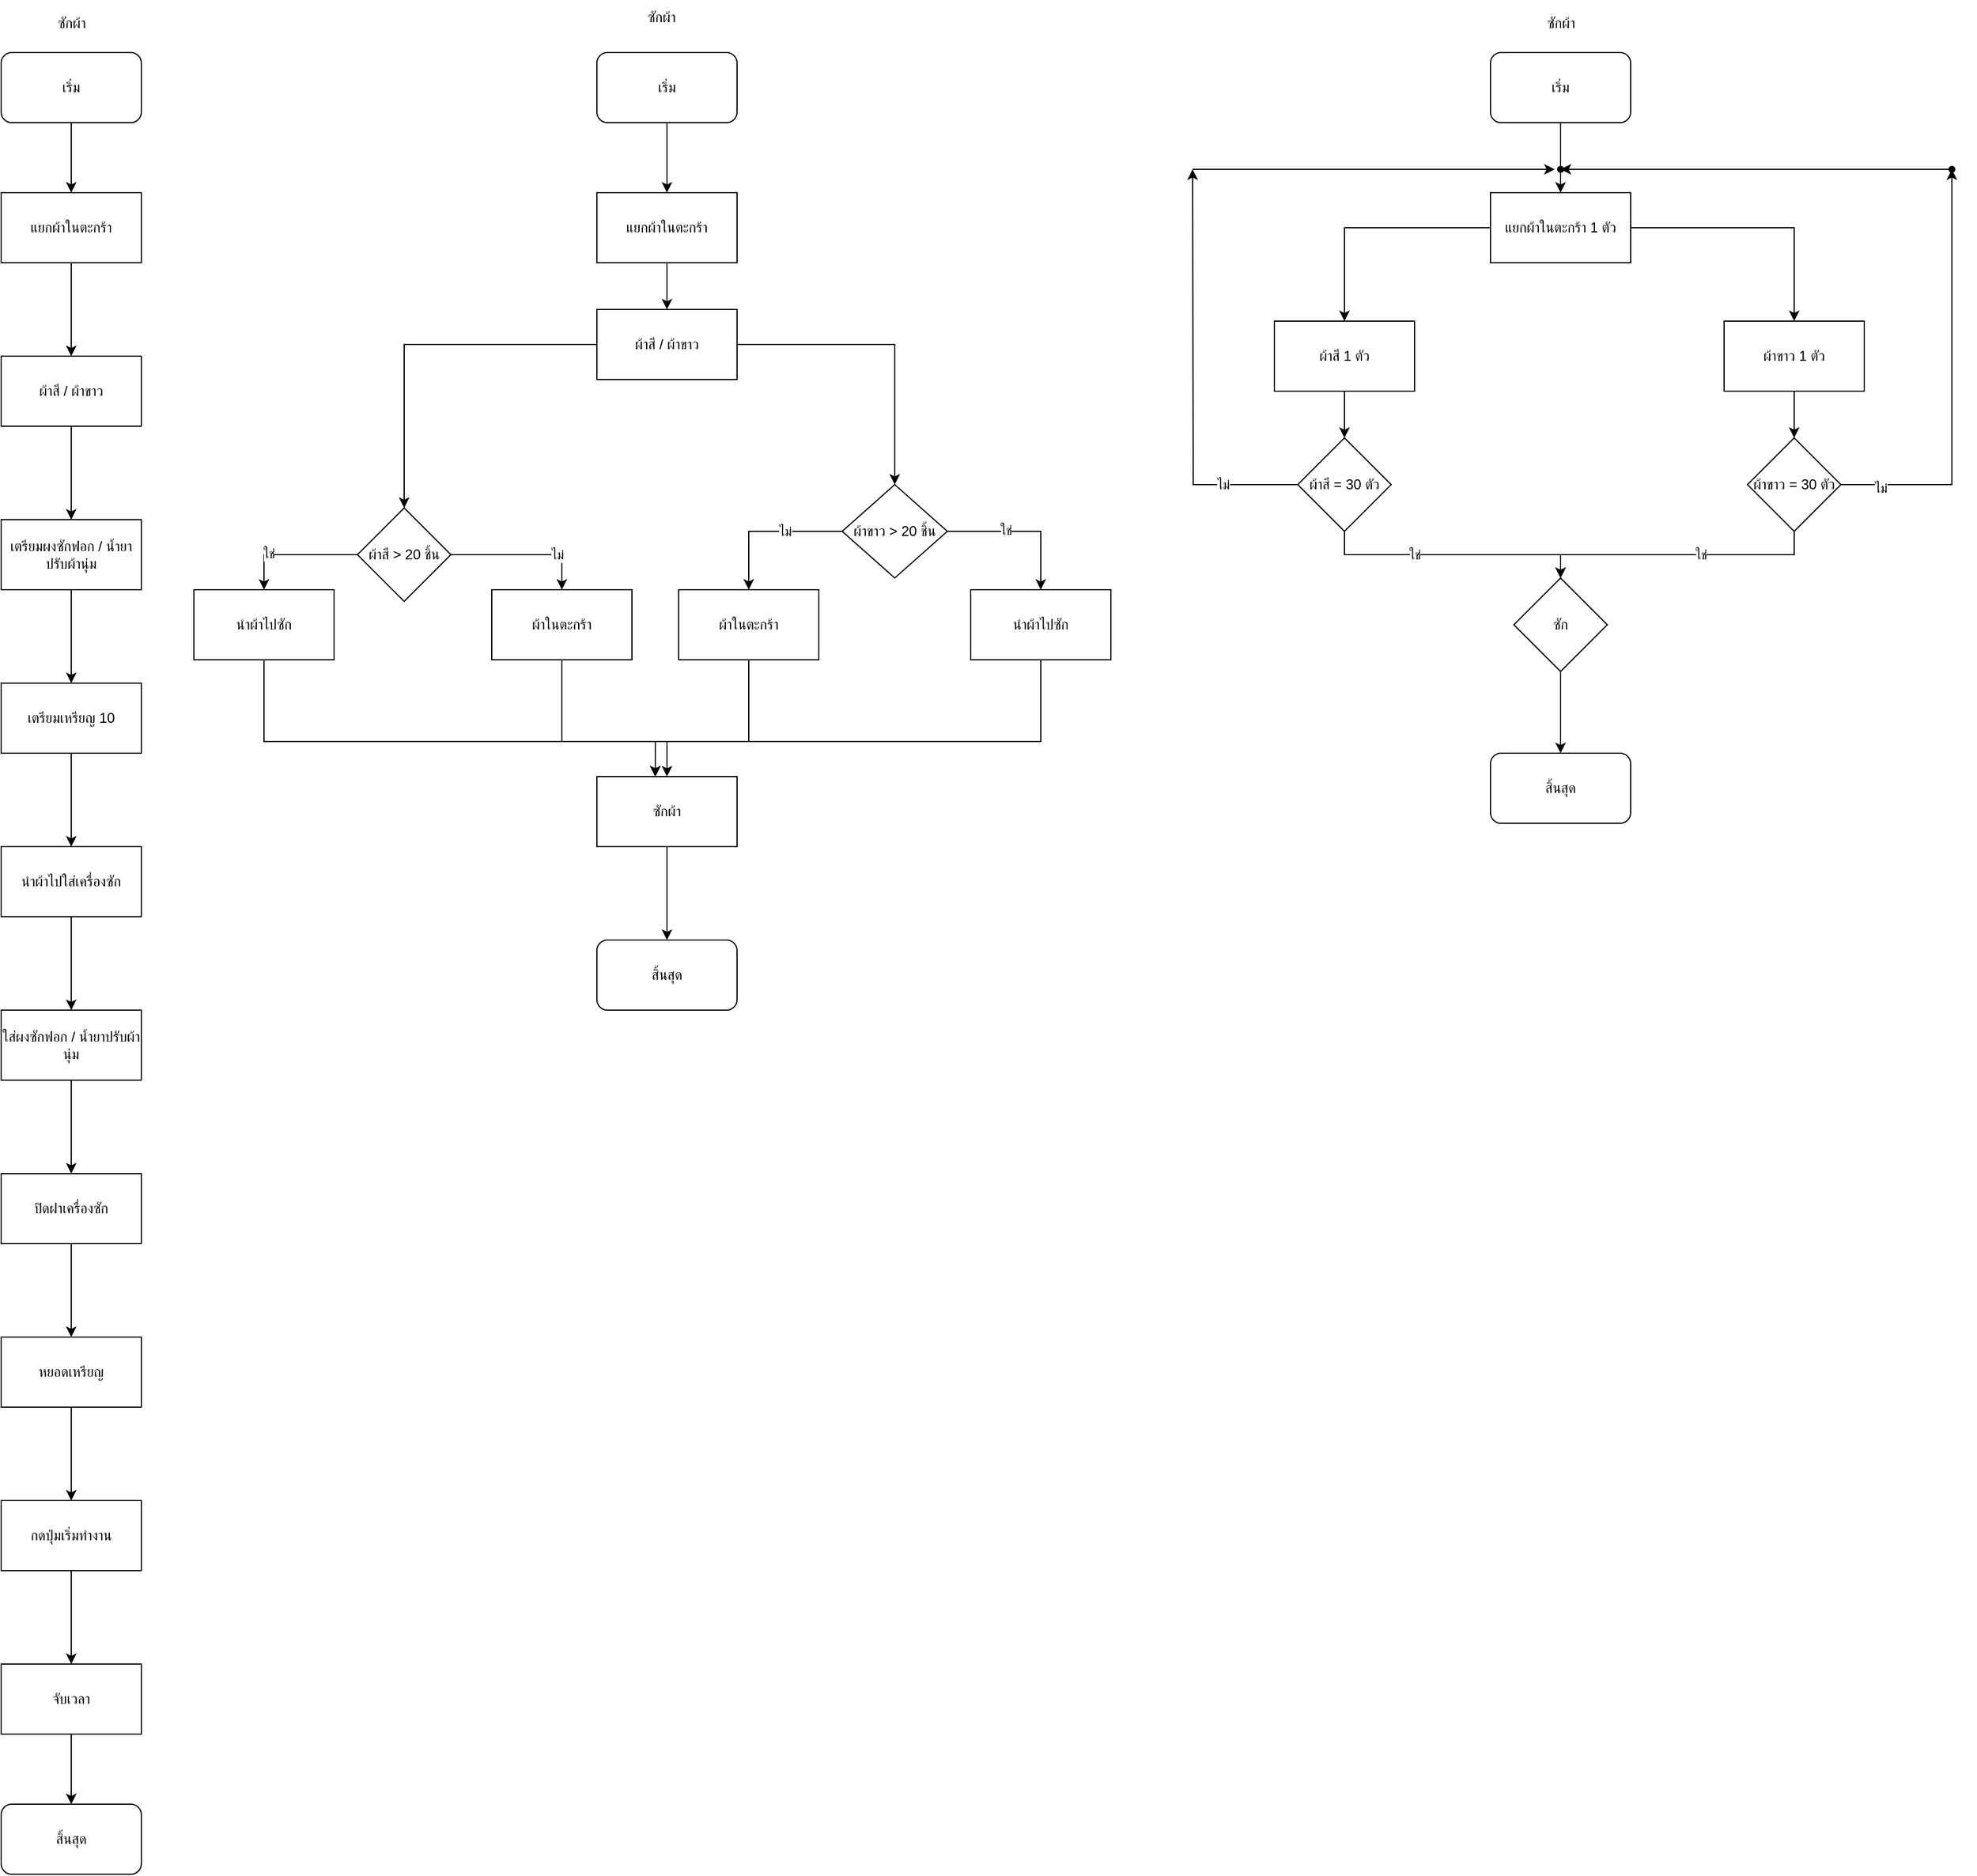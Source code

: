 <mxfile version="20.6.0" type="github">
  <diagram id="jxg-HNQChAcuZw3VS6Dw" name="Page-1">
    <mxGraphModel dx="1447" dy="803" grid="1" gridSize="10" guides="1" tooltips="1" connect="1" arrows="1" fold="1" page="1" pageScale="1" pageWidth="850" pageHeight="1100" math="0" shadow="0">
      <root>
        <mxCell id="0" />
        <mxCell id="1" parent="0" />
        <mxCell id="NDdD4gms6zNJALL_X05b-5" value="" style="edgeStyle=orthogonalEdgeStyle;rounded=0;orthogonalLoop=1;jettySize=auto;html=1;" edge="1" parent="1" source="NDdD4gms6zNJALL_X05b-1" target="NDdD4gms6zNJALL_X05b-4">
          <mxGeometry relative="1" as="geometry" />
        </mxCell>
        <mxCell id="NDdD4gms6zNJALL_X05b-1" value="เริ่ม" style="rounded=1;whiteSpace=wrap;html=1;" vertex="1" parent="1">
          <mxGeometry x="80" y="80" width="120" height="60" as="geometry" />
        </mxCell>
        <mxCell id="NDdD4gms6zNJALL_X05b-3" value="ซักผ้า" style="text;html=1;align=center;verticalAlign=middle;resizable=0;points=[];autosize=1;strokeColor=none;fillColor=none;" vertex="1" parent="1">
          <mxGeometry x="115" y="40" width="50" height="30" as="geometry" />
        </mxCell>
        <mxCell id="NDdD4gms6zNJALL_X05b-11" value="" style="edgeStyle=orthogonalEdgeStyle;rounded=0;orthogonalLoop=1;jettySize=auto;html=1;" edge="1" parent="1" source="NDdD4gms6zNJALL_X05b-4" target="NDdD4gms6zNJALL_X05b-10">
          <mxGeometry relative="1" as="geometry" />
        </mxCell>
        <mxCell id="NDdD4gms6zNJALL_X05b-4" value="แยกผ้าในตะกร้า" style="rounded=0;whiteSpace=wrap;html=1;" vertex="1" parent="1">
          <mxGeometry x="80" y="200" width="120" height="60" as="geometry" />
        </mxCell>
        <mxCell id="NDdD4gms6zNJALL_X05b-13" value="" style="edgeStyle=orthogonalEdgeStyle;rounded=0;orthogonalLoop=1;jettySize=auto;html=1;" edge="1" parent="1" source="NDdD4gms6zNJALL_X05b-10" target="NDdD4gms6zNJALL_X05b-12">
          <mxGeometry relative="1" as="geometry" />
        </mxCell>
        <mxCell id="NDdD4gms6zNJALL_X05b-10" value="ผ้าสี / ผ้าขาว" style="whiteSpace=wrap;html=1;rounded=0;" vertex="1" parent="1">
          <mxGeometry x="80" y="340" width="120" height="60" as="geometry" />
        </mxCell>
        <mxCell id="NDdD4gms6zNJALL_X05b-15" value="" style="edgeStyle=orthogonalEdgeStyle;rounded=0;orthogonalLoop=1;jettySize=auto;html=1;" edge="1" parent="1" source="NDdD4gms6zNJALL_X05b-12" target="NDdD4gms6zNJALL_X05b-14">
          <mxGeometry relative="1" as="geometry" />
        </mxCell>
        <mxCell id="NDdD4gms6zNJALL_X05b-12" value="เตรียมผงซักฟอก / น้ำยาปรับผ้านุ่ม" style="whiteSpace=wrap;html=1;rounded=0;" vertex="1" parent="1">
          <mxGeometry x="80" y="480" width="120" height="60" as="geometry" />
        </mxCell>
        <mxCell id="NDdD4gms6zNJALL_X05b-17" value="" style="edgeStyle=orthogonalEdgeStyle;rounded=0;orthogonalLoop=1;jettySize=auto;html=1;" edge="1" parent="1" source="NDdD4gms6zNJALL_X05b-14" target="NDdD4gms6zNJALL_X05b-16">
          <mxGeometry relative="1" as="geometry" />
        </mxCell>
        <mxCell id="NDdD4gms6zNJALL_X05b-14" value="เตรียมเหรียญ 10" style="whiteSpace=wrap;html=1;rounded=0;" vertex="1" parent="1">
          <mxGeometry x="80" y="620" width="120" height="60" as="geometry" />
        </mxCell>
        <mxCell id="NDdD4gms6zNJALL_X05b-19" value="" style="edgeStyle=orthogonalEdgeStyle;rounded=0;orthogonalLoop=1;jettySize=auto;html=1;" edge="1" parent="1" source="NDdD4gms6zNJALL_X05b-16" target="NDdD4gms6zNJALL_X05b-18">
          <mxGeometry relative="1" as="geometry" />
        </mxCell>
        <mxCell id="NDdD4gms6zNJALL_X05b-16" value="นำผ้าไปใส่เครื่องซัก" style="whiteSpace=wrap;html=1;rounded=0;" vertex="1" parent="1">
          <mxGeometry x="80" y="760" width="120" height="60" as="geometry" />
        </mxCell>
        <mxCell id="NDdD4gms6zNJALL_X05b-21" value="" style="edgeStyle=orthogonalEdgeStyle;rounded=0;orthogonalLoop=1;jettySize=auto;html=1;" edge="1" parent="1" source="NDdD4gms6zNJALL_X05b-18" target="NDdD4gms6zNJALL_X05b-20">
          <mxGeometry relative="1" as="geometry" />
        </mxCell>
        <mxCell id="NDdD4gms6zNJALL_X05b-18" value="ใส่ผงซักฟอก / น้ำยาปรับผ้านุ่ม" style="whiteSpace=wrap;html=1;rounded=0;" vertex="1" parent="1">
          <mxGeometry x="80" y="900" width="120" height="60" as="geometry" />
        </mxCell>
        <mxCell id="NDdD4gms6zNJALL_X05b-23" value="" style="edgeStyle=orthogonalEdgeStyle;rounded=0;orthogonalLoop=1;jettySize=auto;html=1;" edge="1" parent="1" source="NDdD4gms6zNJALL_X05b-20" target="NDdD4gms6zNJALL_X05b-22">
          <mxGeometry relative="1" as="geometry" />
        </mxCell>
        <mxCell id="NDdD4gms6zNJALL_X05b-20" value="ปิดฝาเครื่องซัก" style="whiteSpace=wrap;html=1;rounded=0;" vertex="1" parent="1">
          <mxGeometry x="80" y="1040" width="120" height="60" as="geometry" />
        </mxCell>
        <mxCell id="NDdD4gms6zNJALL_X05b-25" value="" style="edgeStyle=orthogonalEdgeStyle;rounded=0;orthogonalLoop=1;jettySize=auto;html=1;" edge="1" parent="1" source="NDdD4gms6zNJALL_X05b-22" target="NDdD4gms6zNJALL_X05b-24">
          <mxGeometry relative="1" as="geometry" />
        </mxCell>
        <mxCell id="NDdD4gms6zNJALL_X05b-22" value="หยอดเหรียญ" style="whiteSpace=wrap;html=1;rounded=0;" vertex="1" parent="1">
          <mxGeometry x="80" y="1180" width="120" height="60" as="geometry" />
        </mxCell>
        <mxCell id="NDdD4gms6zNJALL_X05b-27" value="" style="edgeStyle=orthogonalEdgeStyle;rounded=0;orthogonalLoop=1;jettySize=auto;html=1;" edge="1" parent="1" source="NDdD4gms6zNJALL_X05b-24" target="NDdD4gms6zNJALL_X05b-26">
          <mxGeometry relative="1" as="geometry" />
        </mxCell>
        <mxCell id="NDdD4gms6zNJALL_X05b-24" value="กดปุ่มเริ่มทำงาน" style="whiteSpace=wrap;html=1;rounded=0;" vertex="1" parent="1">
          <mxGeometry x="80" y="1320" width="120" height="60" as="geometry" />
        </mxCell>
        <mxCell id="NDdD4gms6zNJALL_X05b-29" value="" style="edgeStyle=orthogonalEdgeStyle;rounded=0;orthogonalLoop=1;jettySize=auto;html=1;" edge="1" parent="1" source="NDdD4gms6zNJALL_X05b-26" target="NDdD4gms6zNJALL_X05b-28">
          <mxGeometry relative="1" as="geometry" />
        </mxCell>
        <mxCell id="NDdD4gms6zNJALL_X05b-26" value="จับเวลา" style="whiteSpace=wrap;html=1;rounded=0;" vertex="1" parent="1">
          <mxGeometry x="80" y="1460" width="120" height="60" as="geometry" />
        </mxCell>
        <mxCell id="NDdD4gms6zNJALL_X05b-28" value="สิ้นสุด" style="rounded=1;whiteSpace=wrap;html=1;" vertex="1" parent="1">
          <mxGeometry x="80" y="1580" width="120" height="60" as="geometry" />
        </mxCell>
        <mxCell id="NDdD4gms6zNJALL_X05b-30" value="ซักผ้า" style="text;html=1;align=center;verticalAlign=middle;resizable=0;points=[];autosize=1;strokeColor=none;fillColor=none;" vertex="1" parent="1">
          <mxGeometry x="620" y="35" width="50" height="30" as="geometry" />
        </mxCell>
        <mxCell id="NDdD4gms6zNJALL_X05b-35" value="" style="edgeStyle=orthogonalEdgeStyle;rounded=0;orthogonalLoop=1;jettySize=auto;html=1;" edge="1" parent="1" source="NDdD4gms6zNJALL_X05b-31" target="NDdD4gms6zNJALL_X05b-34">
          <mxGeometry relative="1" as="geometry" />
        </mxCell>
        <mxCell id="NDdD4gms6zNJALL_X05b-31" value="เริ่ม" style="rounded=1;whiteSpace=wrap;html=1;" vertex="1" parent="1">
          <mxGeometry x="590" y="80" width="120" height="60" as="geometry" />
        </mxCell>
        <mxCell id="NDdD4gms6zNJALL_X05b-37" value="" style="edgeStyle=orthogonalEdgeStyle;rounded=0;orthogonalLoop=1;jettySize=auto;html=1;" edge="1" parent="1" source="NDdD4gms6zNJALL_X05b-34" target="NDdD4gms6zNJALL_X05b-36">
          <mxGeometry relative="1" as="geometry" />
        </mxCell>
        <mxCell id="NDdD4gms6zNJALL_X05b-34" value="แยกผ้าในตะกร้า" style="rounded=0;whiteSpace=wrap;html=1;" vertex="1" parent="1">
          <mxGeometry x="590" y="200" width="120" height="60" as="geometry" />
        </mxCell>
        <mxCell id="NDdD4gms6zNJALL_X05b-41" value="" style="edgeStyle=orthogonalEdgeStyle;rounded=0;orthogonalLoop=1;jettySize=auto;html=1;" edge="1" parent="1" source="NDdD4gms6zNJALL_X05b-36" target="NDdD4gms6zNJALL_X05b-40">
          <mxGeometry relative="1" as="geometry" />
        </mxCell>
        <mxCell id="NDdD4gms6zNJALL_X05b-57" value="" style="edgeStyle=orthogonalEdgeStyle;rounded=0;orthogonalLoop=1;jettySize=auto;html=1;" edge="1" parent="1" source="NDdD4gms6zNJALL_X05b-36" target="NDdD4gms6zNJALL_X05b-56">
          <mxGeometry relative="1" as="geometry" />
        </mxCell>
        <mxCell id="NDdD4gms6zNJALL_X05b-36" value="ผ้าสี / ผ้าขาว" style="whiteSpace=wrap;html=1;rounded=0;" vertex="1" parent="1">
          <mxGeometry x="590" y="300" width="120" height="60" as="geometry" />
        </mxCell>
        <mxCell id="NDdD4gms6zNJALL_X05b-43" value="" style="edgeStyle=orthogonalEdgeStyle;rounded=0;orthogonalLoop=1;jettySize=auto;html=1;" edge="1" parent="1" source="NDdD4gms6zNJALL_X05b-40" target="NDdD4gms6zNJALL_X05b-42">
          <mxGeometry relative="1" as="geometry">
            <Array as="points">
              <mxPoint x="480" y="510" />
              <mxPoint x="480" y="510" />
            </Array>
          </mxGeometry>
        </mxCell>
        <mxCell id="NDdD4gms6zNJALL_X05b-45" value="ไม่" style="edgeLabel;html=1;align=center;verticalAlign=middle;resizable=0;points=[];" vertex="1" connectable="0" parent="NDdD4gms6zNJALL_X05b-43">
          <mxGeometry x="0.456" relative="1" as="geometry">
            <mxPoint as="offset" />
          </mxGeometry>
        </mxCell>
        <mxCell id="NDdD4gms6zNJALL_X05b-49" value="" style="edgeStyle=orthogonalEdgeStyle;rounded=0;orthogonalLoop=1;jettySize=auto;html=1;" edge="1" parent="1" source="NDdD4gms6zNJALL_X05b-40" target="NDdD4gms6zNJALL_X05b-48">
          <mxGeometry relative="1" as="geometry">
            <Array as="points">
              <mxPoint x="360" y="510" />
              <mxPoint x="360" y="510" />
            </Array>
          </mxGeometry>
        </mxCell>
        <mxCell id="NDdD4gms6zNJALL_X05b-50" value="ใช่" style="edgeLabel;html=1;align=center;verticalAlign=middle;resizable=0;points=[];" vertex="1" connectable="0" parent="NDdD4gms6zNJALL_X05b-49">
          <mxGeometry x="0.378" y="-1" relative="1" as="geometry">
            <mxPoint as="offset" />
          </mxGeometry>
        </mxCell>
        <mxCell id="NDdD4gms6zNJALL_X05b-40" value="ผ้าสี &amp;gt; 20 ชิ้น" style="rhombus;whiteSpace=wrap;html=1;rounded=0;" vertex="1" parent="1">
          <mxGeometry x="385" y="470" width="80" height="80" as="geometry" />
        </mxCell>
        <mxCell id="NDdD4gms6zNJALL_X05b-55" style="edgeStyle=orthogonalEdgeStyle;rounded=0;orthogonalLoop=1;jettySize=auto;html=1;entryX=0.5;entryY=0;entryDx=0;entryDy=0;" edge="1" parent="1" source="NDdD4gms6zNJALL_X05b-42" target="NDdD4gms6zNJALL_X05b-51">
          <mxGeometry relative="1" as="geometry">
            <Array as="points">
              <mxPoint x="560" y="670" />
              <mxPoint x="650" y="670" />
              <mxPoint x="650" y="690" />
            </Array>
          </mxGeometry>
        </mxCell>
        <mxCell id="NDdD4gms6zNJALL_X05b-42" value="ผ้าในตะกร้า" style="whiteSpace=wrap;html=1;rounded=0;" vertex="1" parent="1">
          <mxGeometry x="500" y="540" width="120" height="60" as="geometry" />
        </mxCell>
        <mxCell id="NDdD4gms6zNJALL_X05b-52" value="" style="edgeStyle=orthogonalEdgeStyle;rounded=0;orthogonalLoop=1;jettySize=auto;html=1;" edge="1" parent="1" source="NDdD4gms6zNJALL_X05b-48" target="NDdD4gms6zNJALL_X05b-51">
          <mxGeometry relative="1" as="geometry">
            <Array as="points">
              <mxPoint x="305" y="670" />
              <mxPoint x="640" y="670" />
            </Array>
          </mxGeometry>
        </mxCell>
        <mxCell id="NDdD4gms6zNJALL_X05b-48" value="นำผ้าไปซัก" style="whiteSpace=wrap;html=1;rounded=0;" vertex="1" parent="1">
          <mxGeometry x="245" y="540" width="120" height="60" as="geometry" />
        </mxCell>
        <mxCell id="NDdD4gms6zNJALL_X05b-69" value="" style="edgeStyle=orthogonalEdgeStyle;rounded=0;orthogonalLoop=1;jettySize=auto;html=1;" edge="1" parent="1" source="NDdD4gms6zNJALL_X05b-51" target="NDdD4gms6zNJALL_X05b-68">
          <mxGeometry relative="1" as="geometry" />
        </mxCell>
        <mxCell id="NDdD4gms6zNJALL_X05b-51" value="ซักผ้า" style="whiteSpace=wrap;html=1;rounded=0;" vertex="1" parent="1">
          <mxGeometry x="590" y="700" width="120" height="60" as="geometry" />
        </mxCell>
        <mxCell id="NDdD4gms6zNJALL_X05b-59" value="" style="edgeStyle=orthogonalEdgeStyle;rounded=0;orthogonalLoop=1;jettySize=auto;html=1;" edge="1" parent="1" source="NDdD4gms6zNJALL_X05b-56" target="NDdD4gms6zNJALL_X05b-58">
          <mxGeometry relative="1" as="geometry" />
        </mxCell>
        <mxCell id="NDdD4gms6zNJALL_X05b-60" value="ใช่" style="edgeLabel;html=1;align=center;verticalAlign=middle;resizable=0;points=[];" vertex="1" connectable="0" parent="NDdD4gms6zNJALL_X05b-59">
          <mxGeometry x="-0.233" y="1" relative="1" as="geometry">
            <mxPoint as="offset" />
          </mxGeometry>
        </mxCell>
        <mxCell id="NDdD4gms6zNJALL_X05b-62" value="" style="edgeStyle=orthogonalEdgeStyle;rounded=0;orthogonalLoop=1;jettySize=auto;html=1;" edge="1" parent="1" source="NDdD4gms6zNJALL_X05b-56" target="NDdD4gms6zNJALL_X05b-61">
          <mxGeometry relative="1" as="geometry" />
        </mxCell>
        <mxCell id="NDdD4gms6zNJALL_X05b-63" value="ไม่" style="edgeLabel;html=1;align=center;verticalAlign=middle;resizable=0;points=[];" vertex="1" connectable="0" parent="NDdD4gms6zNJALL_X05b-62">
          <mxGeometry x="-0.248" relative="1" as="geometry">
            <mxPoint as="offset" />
          </mxGeometry>
        </mxCell>
        <mxCell id="NDdD4gms6zNJALL_X05b-56" value="ผ้าขาว &amp;gt; 20 ชิ้น" style="rhombus;whiteSpace=wrap;html=1;rounded=0;" vertex="1" parent="1">
          <mxGeometry x="800" y="450" width="90" height="80" as="geometry" />
        </mxCell>
        <mxCell id="NDdD4gms6zNJALL_X05b-66" style="edgeStyle=orthogonalEdgeStyle;rounded=0;orthogonalLoop=1;jettySize=auto;html=1;" edge="1" parent="1" source="NDdD4gms6zNJALL_X05b-58" target="NDdD4gms6zNJALL_X05b-51">
          <mxGeometry relative="1" as="geometry">
            <Array as="points">
              <mxPoint x="970" y="670" />
              <mxPoint x="640" y="670" />
            </Array>
          </mxGeometry>
        </mxCell>
        <mxCell id="NDdD4gms6zNJALL_X05b-58" value="นำผ้าไปซัก" style="whiteSpace=wrap;html=1;rounded=0;" vertex="1" parent="1">
          <mxGeometry x="910" y="540" width="120" height="60" as="geometry" />
        </mxCell>
        <mxCell id="NDdD4gms6zNJALL_X05b-67" style="edgeStyle=orthogonalEdgeStyle;rounded=0;orthogonalLoop=1;jettySize=auto;html=1;" edge="1" parent="1" source="NDdD4gms6zNJALL_X05b-61" target="NDdD4gms6zNJALL_X05b-51">
          <mxGeometry relative="1" as="geometry">
            <Array as="points">
              <mxPoint x="720" y="670" />
              <mxPoint x="640" y="670" />
            </Array>
          </mxGeometry>
        </mxCell>
        <mxCell id="NDdD4gms6zNJALL_X05b-61" value="ผ้าในตะกร้า" style="whiteSpace=wrap;html=1;rounded=0;" vertex="1" parent="1">
          <mxGeometry x="660" y="540" width="120" height="60" as="geometry" />
        </mxCell>
        <mxCell id="NDdD4gms6zNJALL_X05b-68" value="สิ้นสุด" style="rounded=1;whiteSpace=wrap;html=1;" vertex="1" parent="1">
          <mxGeometry x="590" y="840" width="120" height="60" as="geometry" />
        </mxCell>
        <mxCell id="NDdD4gms6zNJALL_X05b-72" value="ซักผ้า" style="text;html=1;align=center;verticalAlign=middle;resizable=0;points=[];autosize=1;strokeColor=none;fillColor=none;" vertex="1" parent="1">
          <mxGeometry x="1390" y="40" width="50" height="30" as="geometry" />
        </mxCell>
        <mxCell id="NDdD4gms6zNJALL_X05b-75" value="" style="edgeStyle=orthogonalEdgeStyle;rounded=0;orthogonalLoop=1;jettySize=auto;html=1;startArrow=none;" edge="1" parent="1" source="NDdD4gms6zNJALL_X05b-93" target="NDdD4gms6zNJALL_X05b-74">
          <mxGeometry relative="1" as="geometry" />
        </mxCell>
        <mxCell id="NDdD4gms6zNJALL_X05b-73" value="เริ่ม" style="rounded=1;whiteSpace=wrap;html=1;" vertex="1" parent="1">
          <mxGeometry x="1355" y="80" width="120" height="60" as="geometry" />
        </mxCell>
        <mxCell id="NDdD4gms6zNJALL_X05b-77" value="" style="edgeStyle=orthogonalEdgeStyle;rounded=0;orthogonalLoop=1;jettySize=auto;html=1;" edge="1" parent="1" source="NDdD4gms6zNJALL_X05b-74" target="NDdD4gms6zNJALL_X05b-76">
          <mxGeometry relative="1" as="geometry" />
        </mxCell>
        <mxCell id="NDdD4gms6zNJALL_X05b-81" value="" style="edgeStyle=orthogonalEdgeStyle;rounded=0;orthogonalLoop=1;jettySize=auto;html=1;" edge="1" parent="1" source="NDdD4gms6zNJALL_X05b-74" target="NDdD4gms6zNJALL_X05b-80">
          <mxGeometry relative="1" as="geometry" />
        </mxCell>
        <mxCell id="NDdD4gms6zNJALL_X05b-74" value="แยกผ้าในตะกร้า 1 ตัว" style="rounded=0;whiteSpace=wrap;html=1;" vertex="1" parent="1">
          <mxGeometry x="1355" y="200" width="120" height="60" as="geometry" />
        </mxCell>
        <mxCell id="NDdD4gms6zNJALL_X05b-79" value="" style="edgeStyle=orthogonalEdgeStyle;rounded=0;orthogonalLoop=1;jettySize=auto;html=1;" edge="1" parent="1" source="NDdD4gms6zNJALL_X05b-76" target="NDdD4gms6zNJALL_X05b-78">
          <mxGeometry relative="1" as="geometry" />
        </mxCell>
        <mxCell id="NDdD4gms6zNJALL_X05b-76" value="ผ้าสี 1 ตัว" style="whiteSpace=wrap;html=1;rounded=0;" vertex="1" parent="1">
          <mxGeometry x="1170" y="310" width="120" height="60" as="geometry" />
        </mxCell>
        <mxCell id="NDdD4gms6zNJALL_X05b-85" style="edgeStyle=orthogonalEdgeStyle;rounded=0;orthogonalLoop=1;jettySize=auto;html=1;exitX=0.5;exitY=1;exitDx=0;exitDy=0;" edge="1" parent="1" source="NDdD4gms6zNJALL_X05b-78" target="NDdD4gms6zNJALL_X05b-84">
          <mxGeometry relative="1" as="geometry">
            <Array as="points">
              <mxPoint x="1230" y="510" />
              <mxPoint x="1415" y="510" />
            </Array>
          </mxGeometry>
        </mxCell>
        <mxCell id="NDdD4gms6zNJALL_X05b-97" value="ใช่" style="edgeLabel;html=1;align=center;verticalAlign=middle;resizable=0;points=[];" vertex="1" connectable="0" parent="NDdD4gms6zNJALL_X05b-85">
          <mxGeometry x="-0.289" relative="1" as="geometry">
            <mxPoint as="offset" />
          </mxGeometry>
        </mxCell>
        <mxCell id="NDdD4gms6zNJALL_X05b-87" style="edgeStyle=orthogonalEdgeStyle;rounded=0;orthogonalLoop=1;jettySize=auto;html=1;" edge="1" parent="1" source="NDdD4gms6zNJALL_X05b-78">
          <mxGeometry relative="1" as="geometry">
            <mxPoint x="1100" y="180" as="targetPoint" />
          </mxGeometry>
        </mxCell>
        <mxCell id="NDdD4gms6zNJALL_X05b-100" value="ไม่" style="edgeLabel;html=1;align=center;verticalAlign=middle;resizable=0;points=[];" vertex="1" connectable="0" parent="NDdD4gms6zNJALL_X05b-87">
          <mxGeometry x="-0.644" relative="1" as="geometry">
            <mxPoint as="offset" />
          </mxGeometry>
        </mxCell>
        <mxCell id="NDdD4gms6zNJALL_X05b-78" value="ผ้าสี = 30 ตัว" style="rhombus;whiteSpace=wrap;html=1;rounded=0;" vertex="1" parent="1">
          <mxGeometry x="1190" y="410" width="80" height="80" as="geometry" />
        </mxCell>
        <mxCell id="NDdD4gms6zNJALL_X05b-83" value="" style="edgeStyle=orthogonalEdgeStyle;rounded=0;orthogonalLoop=1;jettySize=auto;html=1;" edge="1" parent="1" source="NDdD4gms6zNJALL_X05b-80" target="NDdD4gms6zNJALL_X05b-82">
          <mxGeometry relative="1" as="geometry" />
        </mxCell>
        <mxCell id="NDdD4gms6zNJALL_X05b-80" value="ผ้าขาว 1 ตัว" style="whiteSpace=wrap;html=1;rounded=0;" vertex="1" parent="1">
          <mxGeometry x="1555" y="310" width="120" height="60" as="geometry" />
        </mxCell>
        <mxCell id="NDdD4gms6zNJALL_X05b-92" value="" style="edgeStyle=orthogonalEdgeStyle;rounded=0;orthogonalLoop=1;jettySize=auto;html=1;" edge="1" parent="1" source="NDdD4gms6zNJALL_X05b-82" target="NDdD4gms6zNJALL_X05b-91">
          <mxGeometry relative="1" as="geometry" />
        </mxCell>
        <mxCell id="NDdD4gms6zNJALL_X05b-99" value="ไม่" style="edgeLabel;html=1;align=center;verticalAlign=middle;resizable=0;points=[];" vertex="1" connectable="0" parent="NDdD4gms6zNJALL_X05b-92">
          <mxGeometry x="-0.814" y="-3" relative="1" as="geometry">
            <mxPoint as="offset" />
          </mxGeometry>
        </mxCell>
        <mxCell id="NDdD4gms6zNJALL_X05b-96" style="edgeStyle=orthogonalEdgeStyle;rounded=0;orthogonalLoop=1;jettySize=auto;html=1;entryX=0.5;entryY=0;entryDx=0;entryDy=0;" edge="1" parent="1" source="NDdD4gms6zNJALL_X05b-82" target="NDdD4gms6zNJALL_X05b-84">
          <mxGeometry relative="1" as="geometry">
            <Array as="points">
              <mxPoint x="1615" y="510" />
              <mxPoint x="1415" y="510" />
            </Array>
          </mxGeometry>
        </mxCell>
        <mxCell id="NDdD4gms6zNJALL_X05b-98" value="ใช่" style="edgeLabel;html=1;align=center;verticalAlign=middle;resizable=0;points=[];" vertex="1" connectable="0" parent="NDdD4gms6zNJALL_X05b-96">
          <mxGeometry x="-0.167" relative="1" as="geometry">
            <mxPoint as="offset" />
          </mxGeometry>
        </mxCell>
        <mxCell id="NDdD4gms6zNJALL_X05b-82" value="ผ้าขาว = 30 ตัว" style="rhombus;whiteSpace=wrap;html=1;rounded=0;" vertex="1" parent="1">
          <mxGeometry x="1575" y="410" width="80" height="80" as="geometry" />
        </mxCell>
        <mxCell id="NDdD4gms6zNJALL_X05b-102" value="" style="edgeStyle=orthogonalEdgeStyle;rounded=0;orthogonalLoop=1;jettySize=auto;html=1;" edge="1" parent="1" source="NDdD4gms6zNJALL_X05b-84" target="NDdD4gms6zNJALL_X05b-101">
          <mxGeometry relative="1" as="geometry" />
        </mxCell>
        <mxCell id="NDdD4gms6zNJALL_X05b-84" value="ซัก" style="rhombus;whiteSpace=wrap;html=1;rounded=0;" vertex="1" parent="1">
          <mxGeometry x="1375" y="530" width="80" height="80" as="geometry" />
        </mxCell>
        <mxCell id="NDdD4gms6zNJALL_X05b-88" value="" style="endArrow=classic;html=1;rounded=0;" edge="1" parent="1">
          <mxGeometry width="50" height="50" relative="1" as="geometry">
            <mxPoint x="1100" y="180" as="sourcePoint" />
            <mxPoint x="1410" y="180" as="targetPoint" />
          </mxGeometry>
        </mxCell>
        <mxCell id="NDdD4gms6zNJALL_X05b-94" value="" style="edgeStyle=orthogonalEdgeStyle;rounded=0;orthogonalLoop=1;jettySize=auto;html=1;" edge="1" parent="1" source="NDdD4gms6zNJALL_X05b-91" target="NDdD4gms6zNJALL_X05b-93">
          <mxGeometry relative="1" as="geometry" />
        </mxCell>
        <mxCell id="NDdD4gms6zNJALL_X05b-91" value="" style="shape=waypoint;sketch=0;size=6;pointerEvents=1;points=[];fillColor=default;resizable=0;rotatable=0;perimeter=centerPerimeter;snapToPoint=1;rounded=0;" vertex="1" parent="1">
          <mxGeometry x="1730" y="160" width="40" height="40" as="geometry" />
        </mxCell>
        <mxCell id="NDdD4gms6zNJALL_X05b-93" value="" style="shape=waypoint;sketch=0;size=6;pointerEvents=1;points=[];fillColor=default;resizable=0;rotatable=0;perimeter=centerPerimeter;snapToPoint=1;rounded=0;" vertex="1" parent="1">
          <mxGeometry x="1395" y="160" width="40" height="40" as="geometry" />
        </mxCell>
        <mxCell id="NDdD4gms6zNJALL_X05b-95" value="" style="edgeStyle=orthogonalEdgeStyle;rounded=0;orthogonalLoop=1;jettySize=auto;html=1;endArrow=none;" edge="1" parent="1" source="NDdD4gms6zNJALL_X05b-73" target="NDdD4gms6zNJALL_X05b-93">
          <mxGeometry relative="1" as="geometry">
            <mxPoint x="1415" y="140" as="sourcePoint" />
            <mxPoint x="1415" y="200" as="targetPoint" />
          </mxGeometry>
        </mxCell>
        <mxCell id="NDdD4gms6zNJALL_X05b-101" value="สิ้นสุด" style="rounded=1;whiteSpace=wrap;html=1;" vertex="1" parent="1">
          <mxGeometry x="1355" y="680" width="120" height="60" as="geometry" />
        </mxCell>
      </root>
    </mxGraphModel>
  </diagram>
</mxfile>
